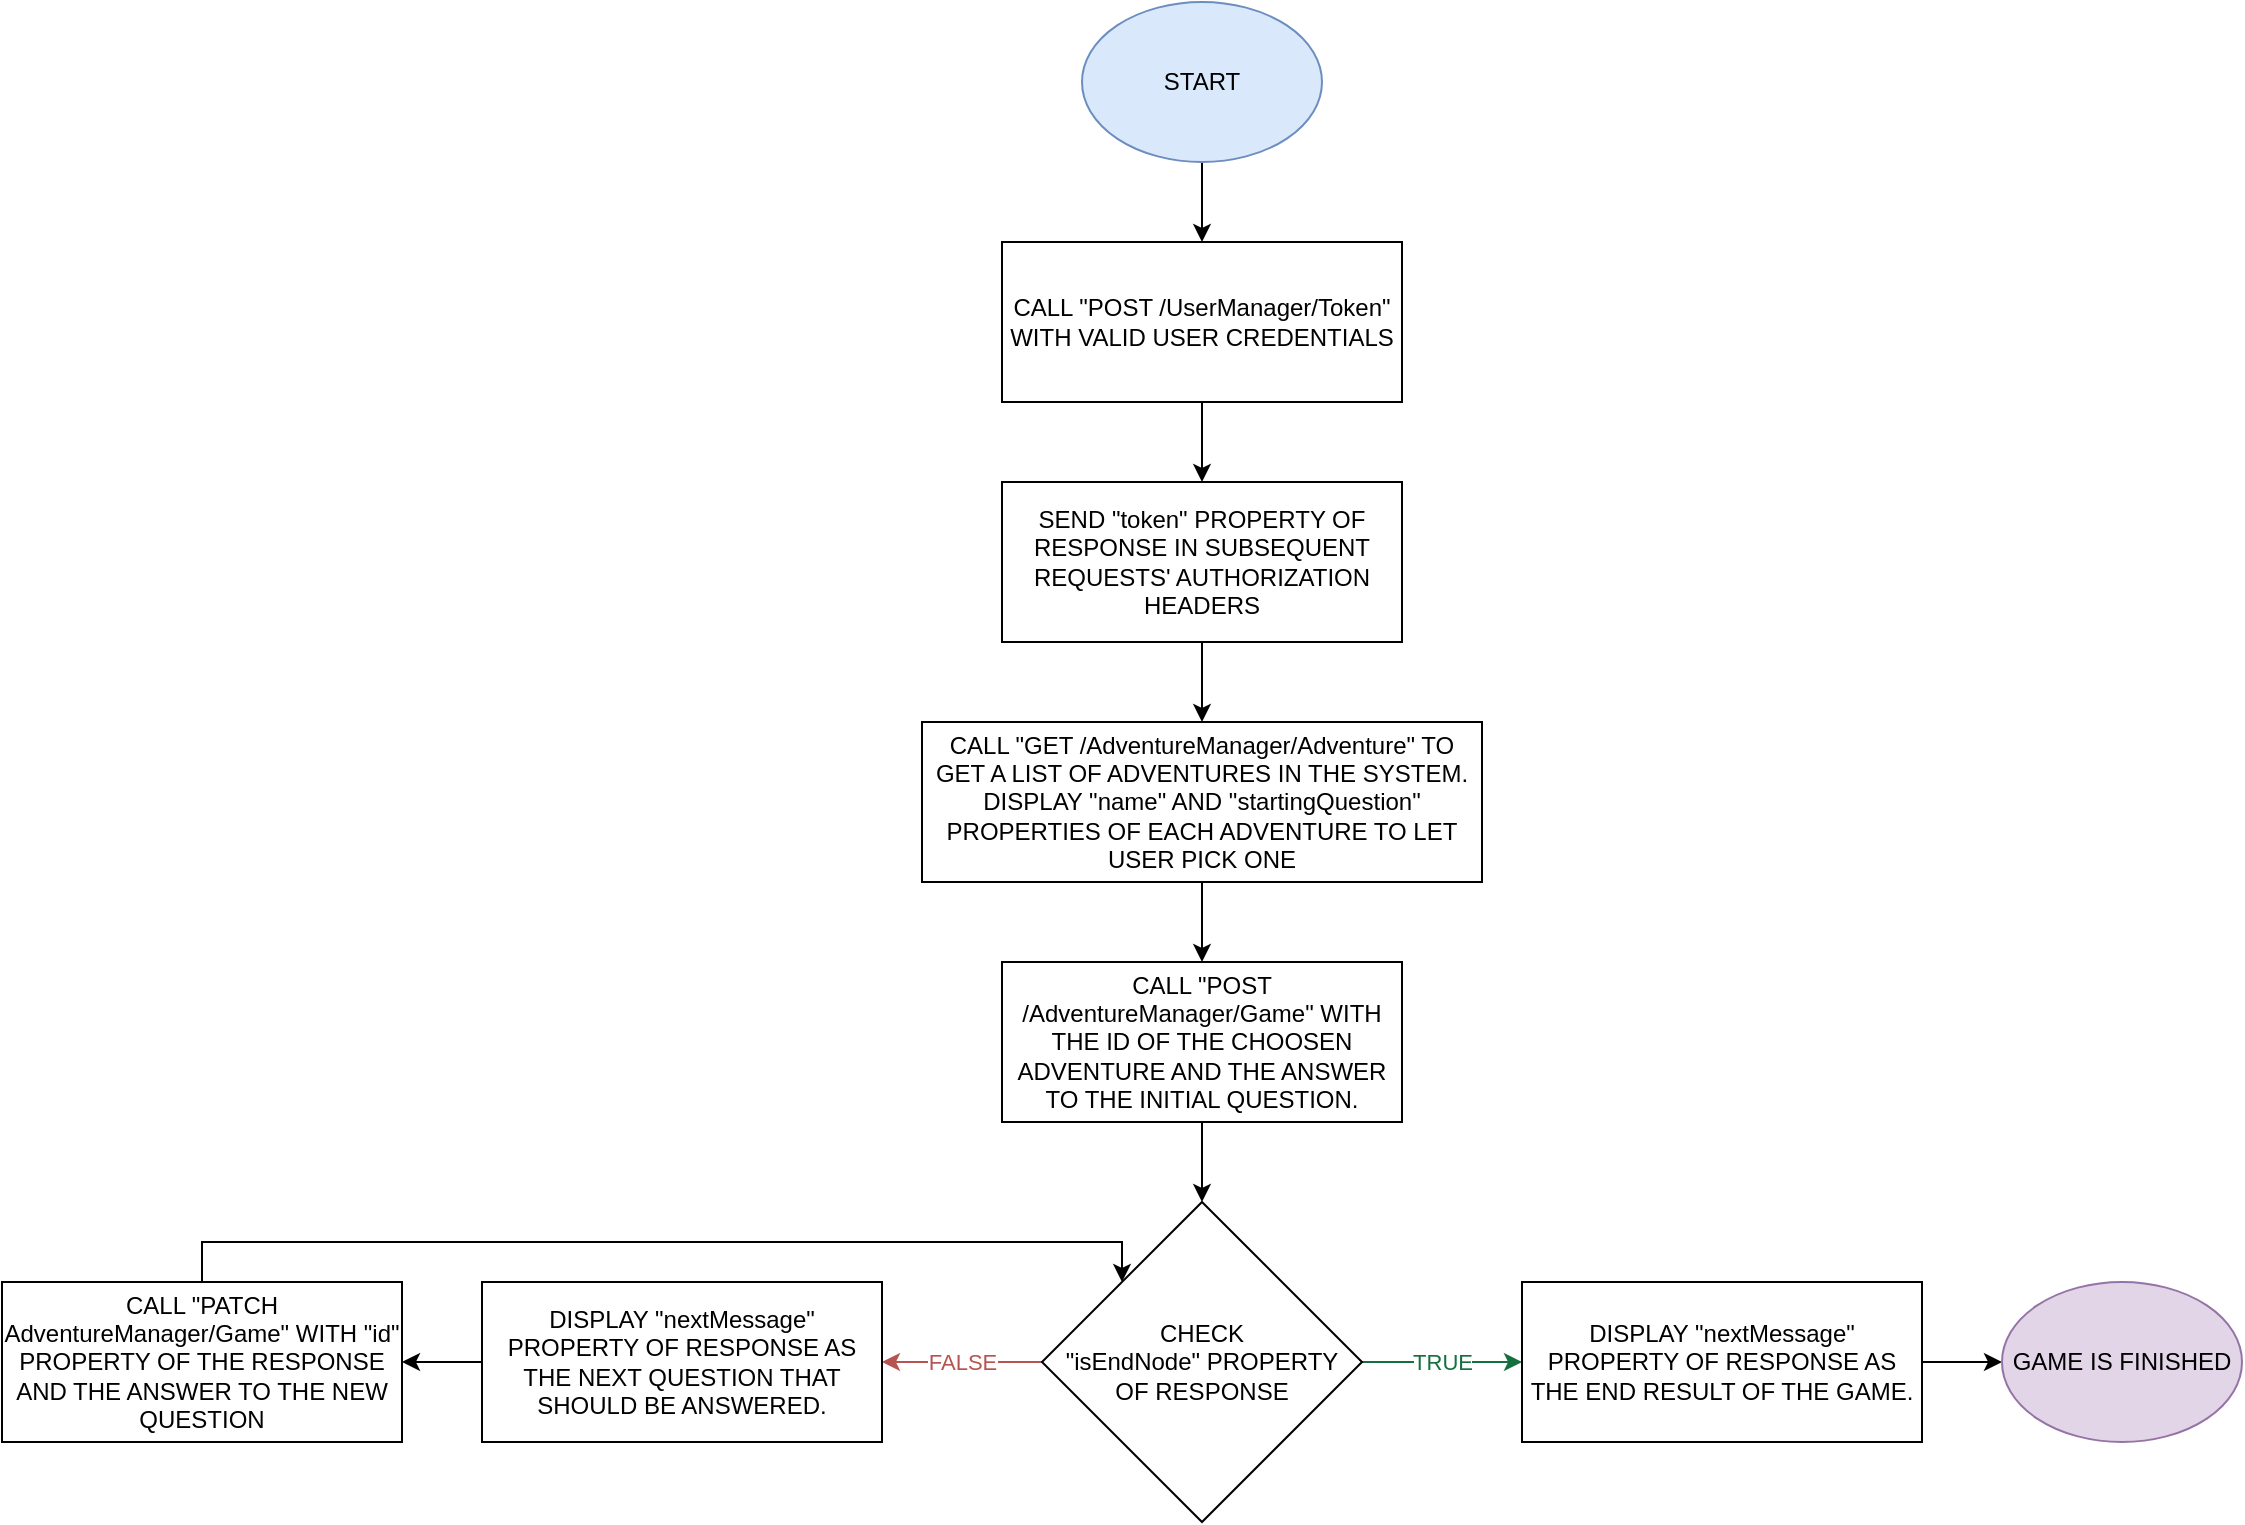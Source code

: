 <mxfile version="20.8.1" type="device"><diagram name="Page-1" id="edf60f1a-56cd-e834-aa8a-f176f3a09ee4"><mxGraphModel dx="2777" dy="923" grid="1" gridSize="10" guides="1" tooltips="1" connect="1" arrows="1" fold="1" page="1" pageScale="1" pageWidth="1100" pageHeight="850" background="none" math="0" shadow="0"><root><mxCell id="0"/><mxCell id="1" parent="0"/><mxCell id="WPvVA5daQ2ztNHoWCWSO-3" value="" style="edgeStyle=orthogonalEdgeStyle;rounded=0;orthogonalLoop=1;jettySize=auto;html=1;" edge="1" parent="1" source="WPvVA5daQ2ztNHoWCWSO-1" target="WPvVA5daQ2ztNHoWCWSO-2"><mxGeometry relative="1" as="geometry"/></mxCell><mxCell id="WPvVA5daQ2ztNHoWCWSO-1" value="START" style="ellipse;whiteSpace=wrap;html=1;fillColor=#dae8fc;strokeColor=#6c8ebf;" vertex="1" parent="1"><mxGeometry x="280" width="120" height="80" as="geometry"/></mxCell><mxCell id="WPvVA5daQ2ztNHoWCWSO-5" value="" style="edgeStyle=orthogonalEdgeStyle;rounded=0;orthogonalLoop=1;jettySize=auto;html=1;" edge="1" parent="1" source="WPvVA5daQ2ztNHoWCWSO-2" target="WPvVA5daQ2ztNHoWCWSO-4"><mxGeometry relative="1" as="geometry"/></mxCell><mxCell id="WPvVA5daQ2ztNHoWCWSO-2" value="CALL &quot;POST /UserManager/Token&quot; WITH VALID USER CREDENTIALS" style="whiteSpace=wrap;html=1;" vertex="1" parent="1"><mxGeometry x="240" y="120" width="200" height="80" as="geometry"/></mxCell><mxCell id="WPvVA5daQ2ztNHoWCWSO-7" value="" style="edgeStyle=orthogonalEdgeStyle;rounded=0;orthogonalLoop=1;jettySize=auto;html=1;" edge="1" parent="1" source="WPvVA5daQ2ztNHoWCWSO-4" target="WPvVA5daQ2ztNHoWCWSO-6"><mxGeometry relative="1" as="geometry"/></mxCell><mxCell id="WPvVA5daQ2ztNHoWCWSO-4" value="SEND &quot;token&quot; PROPERTY OF RESPONSE IN SUBSEQUENT REQUESTS' AUTHORIZATION HEADERS" style="whiteSpace=wrap;html=1;" vertex="1" parent="1"><mxGeometry x="240" y="240" width="200" height="80" as="geometry"/></mxCell><mxCell id="WPvVA5daQ2ztNHoWCWSO-9" value="" style="edgeStyle=orthogonalEdgeStyle;rounded=0;orthogonalLoop=1;jettySize=auto;html=1;" edge="1" parent="1" source="WPvVA5daQ2ztNHoWCWSO-6" target="WPvVA5daQ2ztNHoWCWSO-8"><mxGeometry relative="1" as="geometry"/></mxCell><mxCell id="WPvVA5daQ2ztNHoWCWSO-6" value="CALL &quot;GET /AdventureManager/Adventure&quot; TO GET A LIST OF ADVENTURES IN THE SYSTEM.&lt;br&gt;DISPLAY &quot;name&quot; AND &quot;startingQuestion&quot; PROPERTIES OF EACH ADVENTURE TO LET USER PICK ONE" style="whiteSpace=wrap;html=1;" vertex="1" parent="1"><mxGeometry x="200" y="360" width="280" height="80" as="geometry"/></mxCell><mxCell id="WPvVA5daQ2ztNHoWCWSO-11" value="" style="edgeStyle=orthogonalEdgeStyle;rounded=0;orthogonalLoop=1;jettySize=auto;html=1;" edge="1" parent="1" source="WPvVA5daQ2ztNHoWCWSO-8" target="WPvVA5daQ2ztNHoWCWSO-10"><mxGeometry relative="1" as="geometry"/></mxCell><mxCell id="WPvVA5daQ2ztNHoWCWSO-8" value="CALL &quot;POST /AdventureManager/Game&quot; WITH THE ID OF THE CHOOSEN ADVENTURE AND THE ANSWER TO THE INITIAL QUESTION." style="whiteSpace=wrap;html=1;" vertex="1" parent="1"><mxGeometry x="240" y="480" width="200" height="80" as="geometry"/></mxCell><mxCell id="WPvVA5daQ2ztNHoWCWSO-13" value="&lt;font color=&quot;#14703f&quot;&gt;TRUE&lt;/font&gt;" style="edgeStyle=orthogonalEdgeStyle;rounded=0;orthogonalLoop=1;jettySize=auto;html=1;fillColor=#d5e8d4;strokeColor=#14703F;" edge="1" parent="1" source="WPvVA5daQ2ztNHoWCWSO-10" target="WPvVA5daQ2ztNHoWCWSO-12"><mxGeometry relative="1" as="geometry"/></mxCell><mxCell id="WPvVA5daQ2ztNHoWCWSO-25" value="&lt;font color=&quot;#b85450&quot;&gt;FALSE&lt;/font&gt;" style="edgeStyle=orthogonalEdgeStyle;rounded=0;orthogonalLoop=1;jettySize=auto;html=1;entryX=1;entryY=0.5;entryDx=0;entryDy=0;fillColor=#f8cecc;strokeColor=#B85450;" edge="1" parent="1" source="WPvVA5daQ2ztNHoWCWSO-10" target="WPvVA5daQ2ztNHoWCWSO-16"><mxGeometry relative="1" as="geometry"/></mxCell><mxCell id="WPvVA5daQ2ztNHoWCWSO-10" value="CHECK &lt;br&gt;&quot;isEndNode&quot; PROPERTY&lt;br&gt;OF RESPONSE" style="rhombus;whiteSpace=wrap;html=1;" vertex="1" parent="1"><mxGeometry x="260" y="600" width="160" height="160" as="geometry"/></mxCell><mxCell id="WPvVA5daQ2ztNHoWCWSO-15" style="edgeStyle=orthogonalEdgeStyle;rounded=0;orthogonalLoop=1;jettySize=auto;html=1;" edge="1" parent="1" source="WPvVA5daQ2ztNHoWCWSO-12" target="WPvVA5daQ2ztNHoWCWSO-14"><mxGeometry relative="1" as="geometry"/></mxCell><mxCell id="WPvVA5daQ2ztNHoWCWSO-12" value="DISPLAY &quot;nextMessage&quot; PROPERTY OF RESPONSE AS THE END RESULT OF THE GAME." style="whiteSpace=wrap;html=1;" vertex="1" parent="1"><mxGeometry x="500" y="640" width="200" height="80" as="geometry"/></mxCell><mxCell id="WPvVA5daQ2ztNHoWCWSO-14" value="GAME IS FINISHED" style="ellipse;whiteSpace=wrap;html=1;fillColor=#e1d5e7;strokeColor=#9673a6;" vertex="1" parent="1"><mxGeometry x="740" y="640" width="120" height="80" as="geometry"/></mxCell><mxCell id="WPvVA5daQ2ztNHoWCWSO-19" value="" style="edgeStyle=orthogonalEdgeStyle;rounded=0;orthogonalLoop=1;jettySize=auto;html=1;" edge="1" parent="1" source="WPvVA5daQ2ztNHoWCWSO-16" target="WPvVA5daQ2ztNHoWCWSO-18"><mxGeometry relative="1" as="geometry"/></mxCell><mxCell id="WPvVA5daQ2ztNHoWCWSO-16" value="DISPLAY &quot;nextMessage&quot; PROPERTY OF RESPONSE AS THE NEXT QUESTION THAT SHOULD BE ANSWERED." style="whiteSpace=wrap;html=1;" vertex="1" parent="1"><mxGeometry x="-20" y="640" width="200" height="80" as="geometry"/></mxCell><mxCell id="WPvVA5daQ2ztNHoWCWSO-26" style="edgeStyle=orthogonalEdgeStyle;rounded=0;orthogonalLoop=1;jettySize=auto;html=1;entryX=0;entryY=0;entryDx=0;entryDy=0;" edge="1" parent="1" source="WPvVA5daQ2ztNHoWCWSO-18" target="WPvVA5daQ2ztNHoWCWSO-10"><mxGeometry relative="1" as="geometry"><Array as="points"><mxPoint x="-160" y="620"/><mxPoint x="300" y="620"/></Array></mxGeometry></mxCell><mxCell id="WPvVA5daQ2ztNHoWCWSO-18" value="CALL &quot;PATCH AdventureManager/Game&quot; WITH &quot;id&quot; PROPERTY OF THE RESPONSE AND THE ANSWER TO THE NEW QUESTION" style="whiteSpace=wrap;html=1;" vertex="1" parent="1"><mxGeometry x="-260" y="640" width="200" height="80" as="geometry"/></mxCell></root></mxGraphModel></diagram></mxfile>